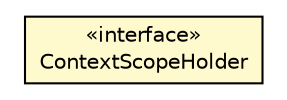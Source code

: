 #!/usr/local/bin/dot
#
# Class diagram 
# Generated by UMLGraph version 5.1 (http://www.umlgraph.org/)
#

digraph G {
	edge [fontname="Helvetica",fontsize=10,labelfontname="Helvetica",labelfontsize=10];
	node [fontname="Helvetica",fontsize=10,shape=plaintext];
	nodesep=0.25;
	ranksep=0.5;
	// org.androidtransfuse.scope.ContextScopeHolder
	c13052 [label=<<table title="org.androidtransfuse.scope.ContextScopeHolder" border="0" cellborder="1" cellspacing="0" cellpadding="2" port="p" bgcolor="lemonChiffon" href="./ContextScopeHolder.html">
		<tr><td><table border="0" cellspacing="0" cellpadding="1">
<tr><td align="center" balign="center"> &#171;interface&#187; </td></tr>
<tr><td align="center" balign="center"> ContextScopeHolder </td></tr>
		</table></td></tr>
		</table>>, fontname="Helvetica", fontcolor="black", fontsize=10.0];
}


